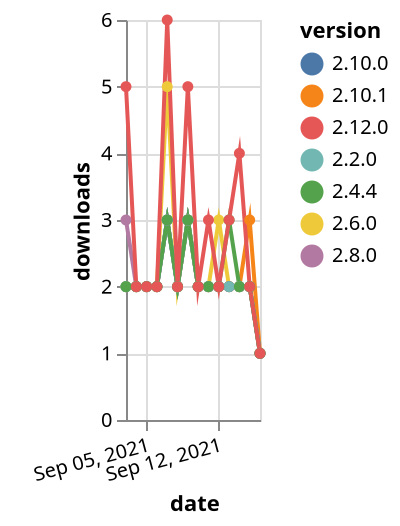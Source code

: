 {"$schema": "https://vega.github.io/schema/vega-lite/v5.json", "description": "A simple bar chart with embedded data.", "data": {"values": [{"date": "2021-09-03", "total": 489, "delta": 2, "version": "2.10.1"}, {"date": "2021-09-04", "total": 491, "delta": 2, "version": "2.10.1"}, {"date": "2021-09-05", "total": 493, "delta": 2, "version": "2.10.1"}, {"date": "2021-09-06", "total": 495, "delta": 2, "version": "2.10.1"}, {"date": "2021-09-07", "total": 498, "delta": 3, "version": "2.10.1"}, {"date": "2021-09-08", "total": 500, "delta": 2, "version": "2.10.1"}, {"date": "2021-09-09", "total": 503, "delta": 3, "version": "2.10.1"}, {"date": "2021-09-10", "total": 505, "delta": 2, "version": "2.10.1"}, {"date": "2021-09-11", "total": 507, "delta": 2, "version": "2.10.1"}, {"date": "2021-09-12", "total": 509, "delta": 2, "version": "2.10.1"}, {"date": "2021-09-13", "total": 511, "delta": 2, "version": "2.10.1"}, {"date": "2021-09-14", "total": 513, "delta": 2, "version": "2.10.1"}, {"date": "2021-09-15", "total": 516, "delta": 3, "version": "2.10.1"}, {"date": "2021-09-16", "total": 517, "delta": 1, "version": "2.10.1"}, {"date": "2021-09-03", "total": 1057, "delta": 3, "version": "2.8.0"}, {"date": "2021-09-04", "total": 1059, "delta": 2, "version": "2.8.0"}, {"date": "2021-09-05", "total": 1061, "delta": 2, "version": "2.8.0"}, {"date": "2021-09-06", "total": 1063, "delta": 2, "version": "2.8.0"}, {"date": "2021-09-07", "total": 1066, "delta": 3, "version": "2.8.0"}, {"date": "2021-09-08", "total": 1068, "delta": 2, "version": "2.8.0"}, {"date": "2021-09-09", "total": 1071, "delta": 3, "version": "2.8.0"}, {"date": "2021-09-10", "total": 1073, "delta": 2, "version": "2.8.0"}, {"date": "2021-09-11", "total": 1075, "delta": 2, "version": "2.8.0"}, {"date": "2021-09-12", "total": 1077, "delta": 2, "version": "2.8.0"}, {"date": "2021-09-13", "total": 1079, "delta": 2, "version": "2.8.0"}, {"date": "2021-09-14", "total": 1081, "delta": 2, "version": "2.8.0"}, {"date": "2021-09-15", "total": 1083, "delta": 2, "version": "2.8.0"}, {"date": "2021-09-16", "total": 1084, "delta": 1, "version": "2.8.0"}, {"date": "2021-09-03", "total": 1775, "delta": 2, "version": "2.6.0"}, {"date": "2021-09-04", "total": 1777, "delta": 2, "version": "2.6.0"}, {"date": "2021-09-05", "total": 1779, "delta": 2, "version": "2.6.0"}, {"date": "2021-09-06", "total": 1781, "delta": 2, "version": "2.6.0"}, {"date": "2021-09-07", "total": 1786, "delta": 5, "version": "2.6.0"}, {"date": "2021-09-08", "total": 1788, "delta": 2, "version": "2.6.0"}, {"date": "2021-09-09", "total": 1791, "delta": 3, "version": "2.6.0"}, {"date": "2021-09-10", "total": 1793, "delta": 2, "version": "2.6.0"}, {"date": "2021-09-11", "total": 1795, "delta": 2, "version": "2.6.0"}, {"date": "2021-09-12", "total": 1798, "delta": 3, "version": "2.6.0"}, {"date": "2021-09-13", "total": 1800, "delta": 2, "version": "2.6.0"}, {"date": "2021-09-14", "total": 1802, "delta": 2, "version": "2.6.0"}, {"date": "2021-09-15", "total": 1804, "delta": 2, "version": "2.6.0"}, {"date": "2021-09-16", "total": 1805, "delta": 1, "version": "2.6.0"}, {"date": "2021-09-03", "total": 871, "delta": 2, "version": "2.10.0"}, {"date": "2021-09-04", "total": 873, "delta": 2, "version": "2.10.0"}, {"date": "2021-09-05", "total": 875, "delta": 2, "version": "2.10.0"}, {"date": "2021-09-06", "total": 877, "delta": 2, "version": "2.10.0"}, {"date": "2021-09-07", "total": 880, "delta": 3, "version": "2.10.0"}, {"date": "2021-09-08", "total": 882, "delta": 2, "version": "2.10.0"}, {"date": "2021-09-09", "total": 885, "delta": 3, "version": "2.10.0"}, {"date": "2021-09-10", "total": 887, "delta": 2, "version": "2.10.0"}, {"date": "2021-09-11", "total": 889, "delta": 2, "version": "2.10.0"}, {"date": "2021-09-12", "total": 891, "delta": 2, "version": "2.10.0"}, {"date": "2021-09-13", "total": 893, "delta": 2, "version": "2.10.0"}, {"date": "2021-09-14", "total": 895, "delta": 2, "version": "2.10.0"}, {"date": "2021-09-15", "total": 897, "delta": 2, "version": "2.10.0"}, {"date": "2021-09-16", "total": 898, "delta": 1, "version": "2.10.0"}, {"date": "2021-09-03", "total": 2257, "delta": 2, "version": "2.2.0"}, {"date": "2021-09-04", "total": 2259, "delta": 2, "version": "2.2.0"}, {"date": "2021-09-05", "total": 2261, "delta": 2, "version": "2.2.0"}, {"date": "2021-09-06", "total": 2263, "delta": 2, "version": "2.2.0"}, {"date": "2021-09-07", "total": 2266, "delta": 3, "version": "2.2.0"}, {"date": "2021-09-08", "total": 2268, "delta": 2, "version": "2.2.0"}, {"date": "2021-09-09", "total": 2271, "delta": 3, "version": "2.2.0"}, {"date": "2021-09-10", "total": 2273, "delta": 2, "version": "2.2.0"}, {"date": "2021-09-11", "total": 2275, "delta": 2, "version": "2.2.0"}, {"date": "2021-09-12", "total": 2277, "delta": 2, "version": "2.2.0"}, {"date": "2021-09-13", "total": 2279, "delta": 2, "version": "2.2.0"}, {"date": "2021-09-14", "total": 2281, "delta": 2, "version": "2.2.0"}, {"date": "2021-09-15", "total": 2283, "delta": 2, "version": "2.2.0"}, {"date": "2021-09-16", "total": 2284, "delta": 1, "version": "2.2.0"}, {"date": "2021-09-03", "total": 1820, "delta": 2, "version": "2.4.4"}, {"date": "2021-09-04", "total": 1822, "delta": 2, "version": "2.4.4"}, {"date": "2021-09-05", "total": 1824, "delta": 2, "version": "2.4.4"}, {"date": "2021-09-06", "total": 1826, "delta": 2, "version": "2.4.4"}, {"date": "2021-09-07", "total": 1829, "delta": 3, "version": "2.4.4"}, {"date": "2021-09-08", "total": 1831, "delta": 2, "version": "2.4.4"}, {"date": "2021-09-09", "total": 1834, "delta": 3, "version": "2.4.4"}, {"date": "2021-09-10", "total": 1836, "delta": 2, "version": "2.4.4"}, {"date": "2021-09-11", "total": 1838, "delta": 2, "version": "2.4.4"}, {"date": "2021-09-12", "total": 1840, "delta": 2, "version": "2.4.4"}, {"date": "2021-09-13", "total": 1843, "delta": 3, "version": "2.4.4"}, {"date": "2021-09-14", "total": 1845, "delta": 2, "version": "2.4.4"}, {"date": "2021-09-15", "total": 1847, "delta": 2, "version": "2.4.4"}, {"date": "2021-09-16", "total": 1848, "delta": 1, "version": "2.4.4"}, {"date": "2021-09-03", "total": 265, "delta": 5, "version": "2.12.0"}, {"date": "2021-09-04", "total": 267, "delta": 2, "version": "2.12.0"}, {"date": "2021-09-05", "total": 269, "delta": 2, "version": "2.12.0"}, {"date": "2021-09-06", "total": 271, "delta": 2, "version": "2.12.0"}, {"date": "2021-09-07", "total": 277, "delta": 6, "version": "2.12.0"}, {"date": "2021-09-08", "total": 279, "delta": 2, "version": "2.12.0"}, {"date": "2021-09-09", "total": 284, "delta": 5, "version": "2.12.0"}, {"date": "2021-09-10", "total": 286, "delta": 2, "version": "2.12.0"}, {"date": "2021-09-11", "total": 289, "delta": 3, "version": "2.12.0"}, {"date": "2021-09-12", "total": 291, "delta": 2, "version": "2.12.0"}, {"date": "2021-09-13", "total": 294, "delta": 3, "version": "2.12.0"}, {"date": "2021-09-14", "total": 298, "delta": 4, "version": "2.12.0"}, {"date": "2021-09-15", "total": 300, "delta": 2, "version": "2.12.0"}, {"date": "2021-09-16", "total": 301, "delta": 1, "version": "2.12.0"}]}, "width": "container", "mark": {"type": "line", "point": {"filled": true}}, "encoding": {"x": {"field": "date", "type": "temporal", "timeUnit": "yearmonthdate", "title": "date", "axis": {"labelAngle": -15}}, "y": {"field": "delta", "type": "quantitative", "title": "downloads"}, "color": {"field": "version", "type": "nominal"}, "tooltip": {"field": "delta"}}}